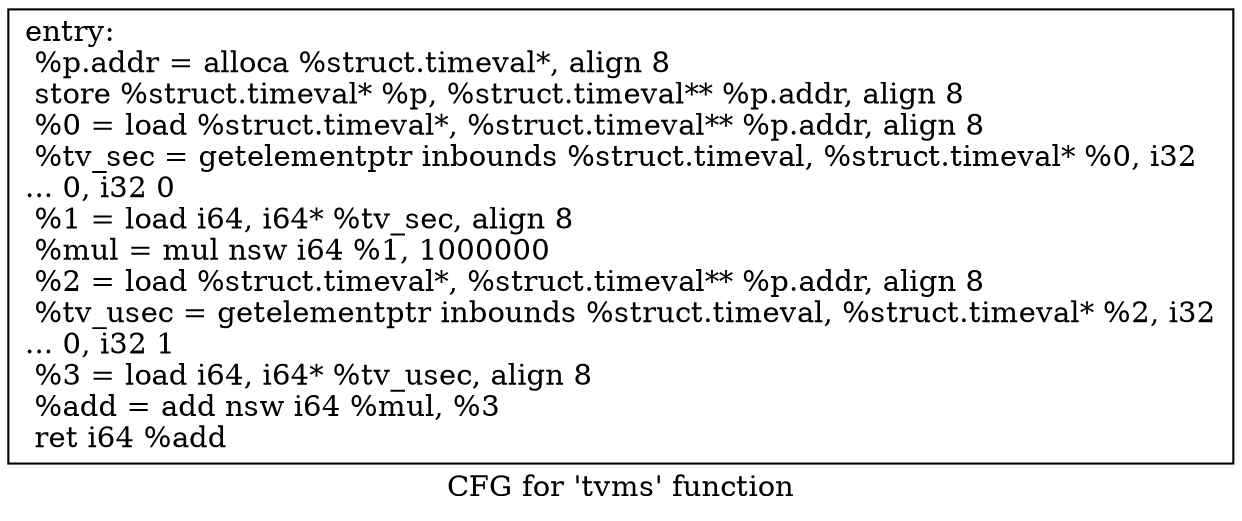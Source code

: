 digraph "CFG for 'tvms' function" {
	label="CFG for 'tvms' function";

	Node0xc76070 [shape=record,label="{entry:\l  %p.addr = alloca %struct.timeval*, align 8\l  store %struct.timeval* %p, %struct.timeval** %p.addr, align 8\l  %0 = load %struct.timeval*, %struct.timeval** %p.addr, align 8\l  %tv_sec = getelementptr inbounds %struct.timeval, %struct.timeval* %0, i32\l... 0, i32 0\l  %1 = load i64, i64* %tv_sec, align 8\l  %mul = mul nsw i64 %1, 1000000\l  %2 = load %struct.timeval*, %struct.timeval** %p.addr, align 8\l  %tv_usec = getelementptr inbounds %struct.timeval, %struct.timeval* %2, i32\l... 0, i32 1\l  %3 = load i64, i64* %tv_usec, align 8\l  %add = add nsw i64 %mul, %3\l  ret i64 %add\l}"];
}
